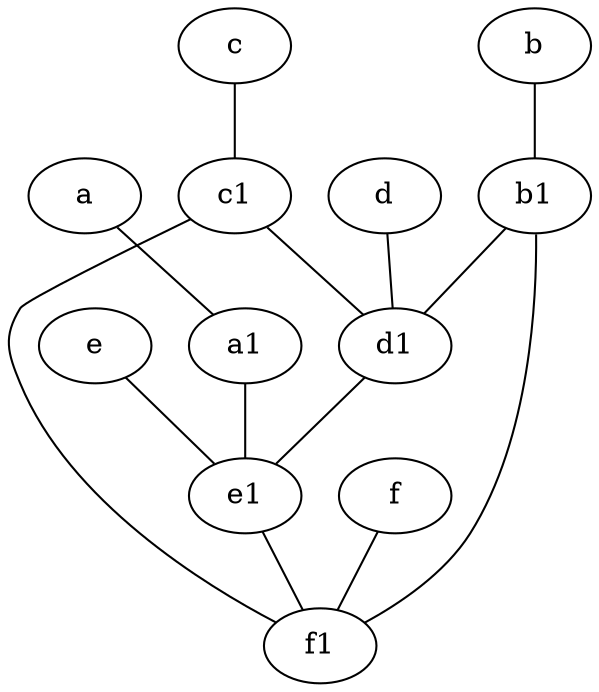 graph {
	node [labelfontsize=50]
	e [labelfontsize=50 pos="7,9!"]
	a [labelfontsize=50 pos="8,2!"]
	c1 [labelfontsize=50 pos="4.5,3!"]
	f1 [labelfontsize=50 pos="3,8!"]
	a1 [labelfontsize=50 pos="8,3!"]
	c [labelfontsize=50 pos="4.5,2!"]
	e1 [labelfontsize=50 pos="7,7!"]
	f [labelfontsize=50 pos="3,9!"]
	d [labelfontsize=50 pos="2,5!"]
	b [labelfontsize=50 pos="10,4!"]
	d1 [labelfontsize=50 pos="3,5!"]
	b1 [labelfontsize=50 pos="9,4!"]
	d -- d1
	b -- b1
	a1 -- e1
	f -- f1
	b1 -- d1
	c1 -- d1
	a -- a1
	b1 -- f1
	e1 -- f1
	d1 -- e1
	e -- e1
	c -- c1
	c1 -- f1
}
